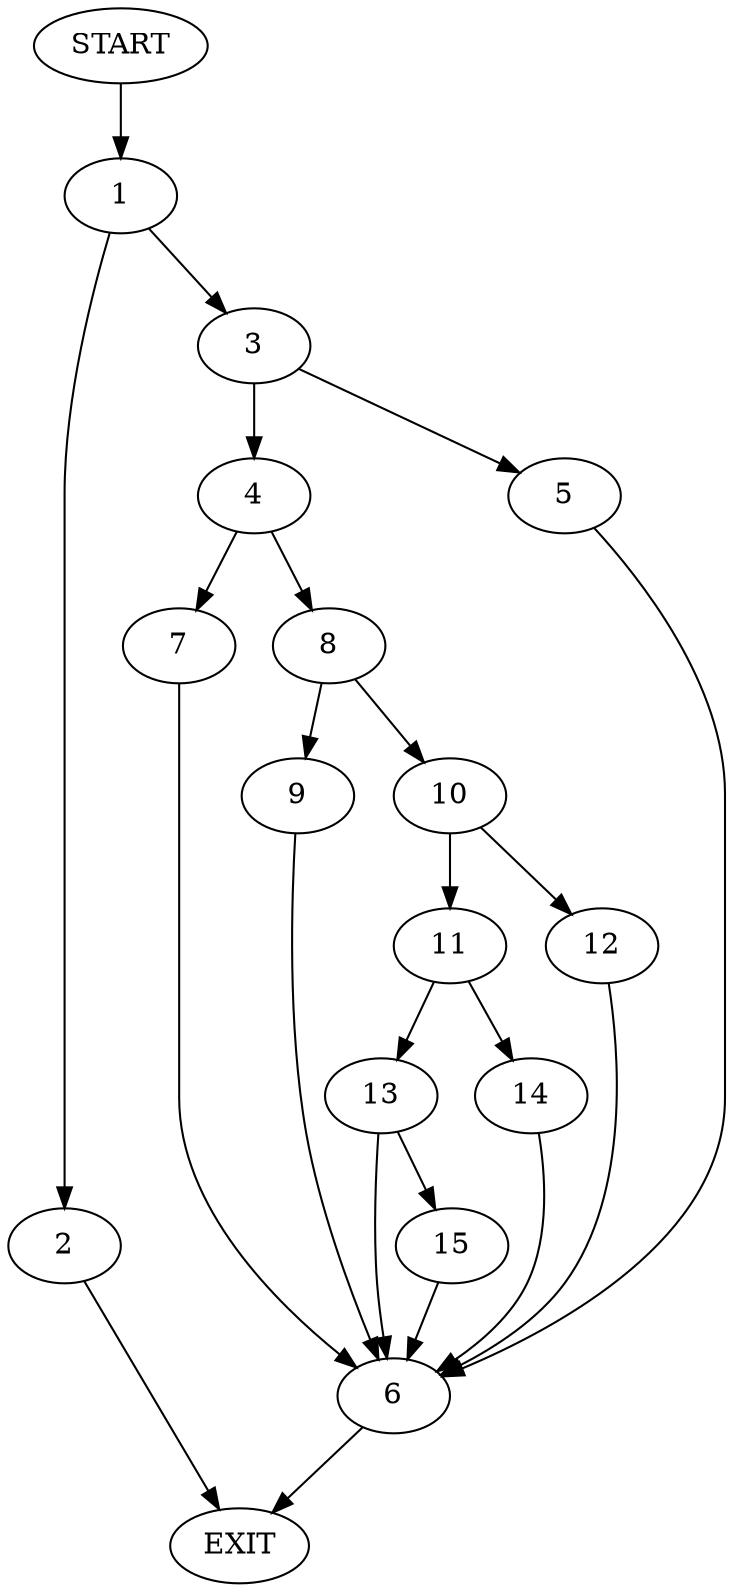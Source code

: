 digraph {
0 [label="START"]
16 [label="EXIT"]
0 -> 1
1 -> 2
1 -> 3
2 -> 16
3 -> 4
3 -> 5
5 -> 6
4 -> 7
4 -> 8
6 -> 16
7 -> 6
8 -> 9
8 -> 10
9 -> 6
10 -> 11
10 -> 12
12 -> 6
11 -> 13
11 -> 14
14 -> 6
13 -> 15
13 -> 6
15 -> 6
}
